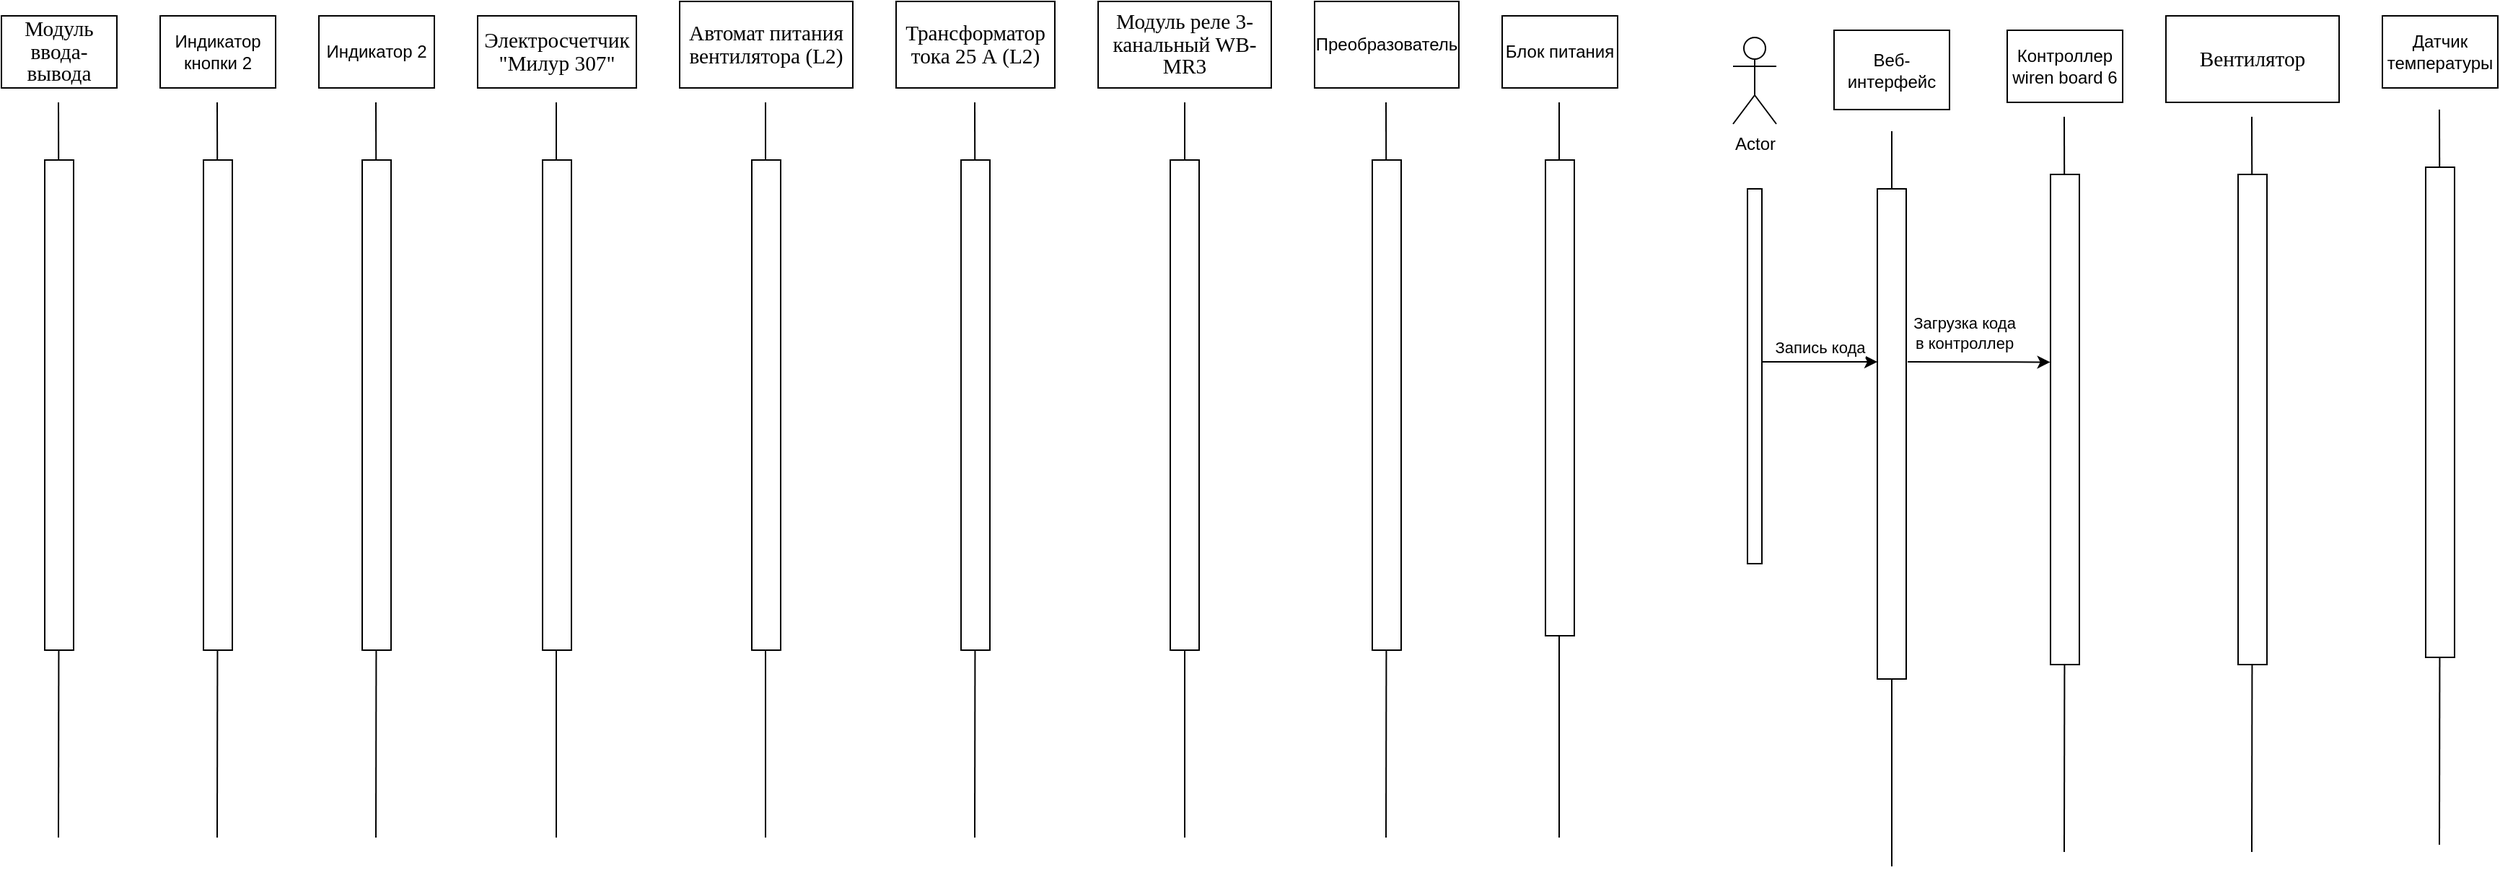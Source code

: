 <mxfile version="15.2.9" type="github">
  <diagram id="KK4vCECrZg8_5cVPXEZE" name="Page-1">
    <mxGraphModel dx="2839" dy="635" grid="1" gridSize="10" guides="1" tooltips="1" connect="1" arrows="1" fold="1" page="1" pageScale="1" pageWidth="1654" pageHeight="2336" math="0" shadow="0">
      <root>
        <mxCell id="0" />
        <mxCell id="1" parent="0" />
        <mxCell id="kdUZMOeOivJX-Wsksw9c-1" value="Actor" style="shape=umlActor;verticalLabelPosition=bottom;verticalAlign=top;html=1;outlineConnect=0;" vertex="1" parent="1">
          <mxGeometry x="-10" y="95" width="30" height="60" as="geometry" />
        </mxCell>
        <mxCell id="kdUZMOeOivJX-Wsksw9c-2" value="Датчик температуры" style="rounded=0;whiteSpace=wrap;html=1;" vertex="1" parent="1">
          <mxGeometry x="440" y="80" width="80" height="50" as="geometry" />
        </mxCell>
        <mxCell id="kdUZMOeOivJX-Wsksw9c-3" value="Преобразователь" style="rounded=0;whiteSpace=wrap;html=1;" vertex="1" parent="1">
          <mxGeometry x="-300" y="70" width="100" height="60" as="geometry" />
        </mxCell>
        <mxCell id="kdUZMOeOivJX-Wsksw9c-4" value="Блок питания" style="rounded=0;whiteSpace=wrap;html=1;" vertex="1" parent="1">
          <mxGeometry x="-170" y="80" width="80" height="50" as="geometry" />
        </mxCell>
        <mxCell id="kdUZMOeOivJX-Wsksw9c-5" value="Контроллер wiren board 6" style="rounded=0;whiteSpace=wrap;html=1;" vertex="1" parent="1">
          <mxGeometry x="180" y="90" width="80" height="50" as="geometry" />
        </mxCell>
        <mxCell id="kdUZMOeOivJX-Wsksw9c-6" value="&lt;span style=&quot;font-size: 11pt ; line-height: 107% ; font-family: &amp;#34;times new roman&amp;#34; , serif&quot;&gt;Модуль ввода-вывода&lt;/span&gt;" style="rounded=0;whiteSpace=wrap;html=1;" vertex="1" parent="1">
          <mxGeometry x="-1210" y="80" width="80" height="50" as="geometry" />
        </mxCell>
        <mxCell id="kdUZMOeOivJX-Wsksw9c-7" value="Индикатор кнопки 2" style="rounded=0;whiteSpace=wrap;html=1;" vertex="1" parent="1">
          <mxGeometry x="-1100" y="80" width="80" height="50" as="geometry" />
        </mxCell>
        <mxCell id="kdUZMOeOivJX-Wsksw9c-8" value="Индикатор 2" style="rounded=0;whiteSpace=wrap;html=1;" vertex="1" parent="1">
          <mxGeometry x="-990" y="80" width="80" height="50" as="geometry" />
        </mxCell>
        <mxCell id="kdUZMOeOivJX-Wsksw9c-9" value="&lt;span style=&quot;font-size: 11pt ; line-height: 107% ; font-family: &amp;#34;times new roman&amp;#34; , serif&quot;&gt;Электросчетчик &quot;Милур 307&quot;&lt;/span&gt;" style="rounded=0;whiteSpace=wrap;html=1;" vertex="1" parent="1">
          <mxGeometry x="-880" y="80" width="110" height="50" as="geometry" />
        </mxCell>
        <mxCell id="kdUZMOeOivJX-Wsksw9c-10" value="&lt;span style=&quot;font-size: 11pt ; line-height: 107% ; font-family: &amp;#34;times new roman&amp;#34; , serif&quot;&gt;Автомат питания вентилятора (L2)&lt;/span&gt;" style="rounded=0;whiteSpace=wrap;html=1;" vertex="1" parent="1">
          <mxGeometry x="-740" y="70" width="120" height="60" as="geometry" />
        </mxCell>
        <mxCell id="kdUZMOeOivJX-Wsksw9c-11" value="&lt;span style=&quot;font-size: 11pt ; line-height: 107% ; font-family: &amp;#34;times new roman&amp;#34; , serif&quot;&gt;Трансформатор тока 25 А (L2)&lt;/span&gt;" style="rounded=0;whiteSpace=wrap;html=1;" vertex="1" parent="1">
          <mxGeometry x="-590" y="70" width="110" height="60" as="geometry" />
        </mxCell>
        <mxCell id="kdUZMOeOivJX-Wsksw9c-12" value="&lt;span style=&quot;font-size: 11pt ; line-height: 107% ; font-family: &amp;#34;times new roman&amp;#34; , serif&quot;&gt;Модуль реле 3-канальный WB-MR3&lt;/span&gt;" style="rounded=0;whiteSpace=wrap;html=1;" vertex="1" parent="1">
          <mxGeometry x="-450" y="70" width="120" height="60" as="geometry" />
        </mxCell>
        <mxCell id="kdUZMOeOivJX-Wsksw9c-13" value="&lt;span style=&quot;font-size: 11pt ; line-height: 107% ; font-family: &amp;#34;times new roman&amp;#34; , serif&quot;&gt;Вентилятор&lt;/span&gt;" style="rounded=0;whiteSpace=wrap;html=1;" vertex="1" parent="1">
          <mxGeometry x="290" y="80" width="120" height="60" as="geometry" />
        </mxCell>
        <mxCell id="kdUZMOeOivJX-Wsksw9c-14" value="Веб-интерфейс" style="rounded=0;whiteSpace=wrap;html=1;" vertex="1" parent="1">
          <mxGeometry x="60" y="90" width="80" height="55" as="geometry" />
        </mxCell>
        <mxCell id="kdUZMOeOivJX-Wsksw9c-15" value="" style="rounded=0;whiteSpace=wrap;html=1;" vertex="1" parent="1">
          <mxGeometry y="200" width="10" height="260" as="geometry" />
        </mxCell>
        <mxCell id="kdUZMOeOivJX-Wsksw9c-16" value="" style="endArrow=none;html=1;" edge="1" parent="1">
          <mxGeometry width="50" height="50" relative="1" as="geometry">
            <mxPoint x="100" y="670" as="sourcePoint" />
            <mxPoint x="100" y="160" as="targetPoint" />
          </mxGeometry>
        </mxCell>
        <mxCell id="kdUZMOeOivJX-Wsksw9c-17" value="" style="endArrow=none;html=1;startArrow=none;" edge="1" parent="1" source="kdUZMOeOivJX-Wsksw9c-31">
          <mxGeometry width="50" height="50" relative="1" as="geometry">
            <mxPoint x="479.5" y="655" as="sourcePoint" />
            <mxPoint x="479.5" y="145" as="targetPoint" />
          </mxGeometry>
        </mxCell>
        <mxCell id="kdUZMOeOivJX-Wsksw9c-18" value="" style="endArrow=none;html=1;startArrow=none;" edge="1" parent="1" source="kdUZMOeOivJX-Wsksw9c-33">
          <mxGeometry width="50" height="50" relative="1" as="geometry">
            <mxPoint x="-250.5" y="650" as="sourcePoint" />
            <mxPoint x="-250.5" y="140" as="targetPoint" />
          </mxGeometry>
        </mxCell>
        <mxCell id="kdUZMOeOivJX-Wsksw9c-19" value="" style="endArrow=none;html=1;" edge="1" parent="1">
          <mxGeometry width="50" height="50" relative="1" as="geometry">
            <mxPoint x="-130.5" y="650" as="sourcePoint" />
            <mxPoint x="-130.5" y="140" as="targetPoint" />
          </mxGeometry>
        </mxCell>
        <mxCell id="kdUZMOeOivJX-Wsksw9c-20" value="" style="endArrow=none;html=1;startArrow=none;" edge="1" parent="1" source="kdUZMOeOivJX-Wsksw9c-36">
          <mxGeometry width="50" height="50" relative="1" as="geometry">
            <mxPoint x="219.5" y="660" as="sourcePoint" />
            <mxPoint x="219.5" y="150" as="targetPoint" />
          </mxGeometry>
        </mxCell>
        <mxCell id="kdUZMOeOivJX-Wsksw9c-21" value="" style="endArrow=none;html=1;startArrow=none;" edge="1" parent="1" source="kdUZMOeOivJX-Wsksw9c-38">
          <mxGeometry width="50" height="50" relative="1" as="geometry">
            <mxPoint x="-1170.5" y="650" as="sourcePoint" />
            <mxPoint x="-1170.5" y="140" as="targetPoint" />
          </mxGeometry>
        </mxCell>
        <mxCell id="kdUZMOeOivJX-Wsksw9c-22" value="" style="endArrow=none;html=1;startArrow=none;" edge="1" parent="1" source="kdUZMOeOivJX-Wsksw9c-40">
          <mxGeometry width="50" height="50" relative="1" as="geometry">
            <mxPoint x="-1060.5" y="650" as="sourcePoint" />
            <mxPoint x="-1060.5" y="140" as="targetPoint" />
          </mxGeometry>
        </mxCell>
        <mxCell id="kdUZMOeOivJX-Wsksw9c-23" value="" style="endArrow=none;html=1;startArrow=none;" edge="1" parent="1" source="kdUZMOeOivJX-Wsksw9c-42">
          <mxGeometry width="50" height="50" relative="1" as="geometry">
            <mxPoint x="-950.5" y="650" as="sourcePoint" />
            <mxPoint x="-950.5" y="140" as="targetPoint" />
          </mxGeometry>
        </mxCell>
        <mxCell id="kdUZMOeOivJX-Wsksw9c-24" value="" style="endArrow=none;html=1;" edge="1" parent="1">
          <mxGeometry width="50" height="50" relative="1" as="geometry">
            <mxPoint x="-825.5" y="650" as="sourcePoint" />
            <mxPoint x="-825.5" y="140" as="targetPoint" />
          </mxGeometry>
        </mxCell>
        <mxCell id="kdUZMOeOivJX-Wsksw9c-25" value="" style="endArrow=none;html=1;" edge="1" parent="1">
          <mxGeometry width="50" height="50" relative="1" as="geometry">
            <mxPoint x="-680.5" y="650" as="sourcePoint" />
            <mxPoint x="-680.5" y="140" as="targetPoint" />
          </mxGeometry>
        </mxCell>
        <mxCell id="kdUZMOeOivJX-Wsksw9c-26" value="" style="endArrow=none;html=1;startArrow=none;" edge="1" parent="1" source="kdUZMOeOivJX-Wsksw9c-46">
          <mxGeometry width="50" height="50" relative="1" as="geometry">
            <mxPoint x="-535.5" y="650" as="sourcePoint" />
            <mxPoint x="-535.5" y="140" as="targetPoint" />
          </mxGeometry>
        </mxCell>
        <mxCell id="kdUZMOeOivJX-Wsksw9c-27" value="" style="endArrow=none;html=1;" edge="1" parent="1">
          <mxGeometry width="50" height="50" relative="1" as="geometry">
            <mxPoint x="-390" y="650" as="sourcePoint" />
            <mxPoint x="-390" y="140" as="targetPoint" />
          </mxGeometry>
        </mxCell>
        <mxCell id="kdUZMOeOivJX-Wsksw9c-28" value="" style="endArrow=none;html=1;startArrow=none;" edge="1" parent="1" source="kdUZMOeOivJX-Wsksw9c-49">
          <mxGeometry width="50" height="50" relative="1" as="geometry">
            <mxPoint x="349.5" y="660" as="sourcePoint" />
            <mxPoint x="349.5" y="150" as="targetPoint" />
          </mxGeometry>
        </mxCell>
        <mxCell id="kdUZMOeOivJX-Wsksw9c-29" value="" style="rounded=0;whiteSpace=wrap;html=1;" vertex="1" parent="1">
          <mxGeometry x="90" y="200" width="20" height="340" as="geometry" />
        </mxCell>
        <mxCell id="kdUZMOeOivJX-Wsksw9c-31" value="" style="rounded=0;whiteSpace=wrap;html=1;" vertex="1" parent="1">
          <mxGeometry x="470" y="185" width="20" height="340" as="geometry" />
        </mxCell>
        <mxCell id="kdUZMOeOivJX-Wsksw9c-32" value="" style="endArrow=none;html=1;" edge="1" parent="1" target="kdUZMOeOivJX-Wsksw9c-31">
          <mxGeometry width="50" height="50" relative="1" as="geometry">
            <mxPoint x="479.5" y="655" as="sourcePoint" />
            <mxPoint x="479.5" y="145" as="targetPoint" />
          </mxGeometry>
        </mxCell>
        <mxCell id="kdUZMOeOivJX-Wsksw9c-33" value="" style="rounded=0;whiteSpace=wrap;html=1;" vertex="1" parent="1">
          <mxGeometry x="-260" y="180" width="20" height="340" as="geometry" />
        </mxCell>
        <mxCell id="kdUZMOeOivJX-Wsksw9c-34" value="" style="endArrow=none;html=1;" edge="1" parent="1" target="kdUZMOeOivJX-Wsksw9c-33">
          <mxGeometry width="50" height="50" relative="1" as="geometry">
            <mxPoint x="-250.5" y="650" as="sourcePoint" />
            <mxPoint x="-250.5" y="140" as="targetPoint" />
          </mxGeometry>
        </mxCell>
        <mxCell id="kdUZMOeOivJX-Wsksw9c-35" value="" style="rounded=0;whiteSpace=wrap;html=1;" vertex="1" parent="1">
          <mxGeometry x="-140" y="180" width="20" height="330" as="geometry" />
        </mxCell>
        <mxCell id="kdUZMOeOivJX-Wsksw9c-36" value="" style="rounded=0;whiteSpace=wrap;html=1;" vertex="1" parent="1">
          <mxGeometry x="210" y="190" width="20" height="340" as="geometry" />
        </mxCell>
        <mxCell id="kdUZMOeOivJX-Wsksw9c-37" value="" style="endArrow=none;html=1;" edge="1" parent="1" target="kdUZMOeOivJX-Wsksw9c-36">
          <mxGeometry width="50" height="50" relative="1" as="geometry">
            <mxPoint x="219.5" y="660" as="sourcePoint" />
            <mxPoint x="219.5" y="150" as="targetPoint" />
          </mxGeometry>
        </mxCell>
        <mxCell id="kdUZMOeOivJX-Wsksw9c-38" value="" style="rounded=0;whiteSpace=wrap;html=1;" vertex="1" parent="1">
          <mxGeometry x="-1180" y="180" width="20" height="340" as="geometry" />
        </mxCell>
        <mxCell id="kdUZMOeOivJX-Wsksw9c-39" value="" style="endArrow=none;html=1;" edge="1" parent="1" target="kdUZMOeOivJX-Wsksw9c-38">
          <mxGeometry width="50" height="50" relative="1" as="geometry">
            <mxPoint x="-1170.5" y="650" as="sourcePoint" />
            <mxPoint x="-1170.5" y="140" as="targetPoint" />
          </mxGeometry>
        </mxCell>
        <mxCell id="kdUZMOeOivJX-Wsksw9c-40" value="" style="rounded=0;whiteSpace=wrap;html=1;" vertex="1" parent="1">
          <mxGeometry x="-1070" y="180" width="20" height="340" as="geometry" />
        </mxCell>
        <mxCell id="kdUZMOeOivJX-Wsksw9c-41" value="" style="endArrow=none;html=1;" edge="1" parent="1" target="kdUZMOeOivJX-Wsksw9c-40">
          <mxGeometry width="50" height="50" relative="1" as="geometry">
            <mxPoint x="-1060.5" y="650" as="sourcePoint" />
            <mxPoint x="-1060.5" y="140" as="targetPoint" />
          </mxGeometry>
        </mxCell>
        <mxCell id="kdUZMOeOivJX-Wsksw9c-42" value="" style="rounded=0;whiteSpace=wrap;html=1;" vertex="1" parent="1">
          <mxGeometry x="-960" y="180" width="20" height="340" as="geometry" />
        </mxCell>
        <mxCell id="kdUZMOeOivJX-Wsksw9c-43" value="" style="endArrow=none;html=1;" edge="1" parent="1" target="kdUZMOeOivJX-Wsksw9c-42">
          <mxGeometry width="50" height="50" relative="1" as="geometry">
            <mxPoint x="-950.5" y="650" as="sourcePoint" />
            <mxPoint x="-950.5" y="140" as="targetPoint" />
          </mxGeometry>
        </mxCell>
        <mxCell id="kdUZMOeOivJX-Wsksw9c-44" value="" style="rounded=0;whiteSpace=wrap;html=1;" vertex="1" parent="1">
          <mxGeometry x="-835" y="180" width="20" height="340" as="geometry" />
        </mxCell>
        <mxCell id="kdUZMOeOivJX-Wsksw9c-45" value="" style="rounded=0;whiteSpace=wrap;html=1;" vertex="1" parent="1">
          <mxGeometry x="-690" y="180" width="20" height="340" as="geometry" />
        </mxCell>
        <mxCell id="kdUZMOeOivJX-Wsksw9c-46" value="" style="rounded=0;whiteSpace=wrap;html=1;" vertex="1" parent="1">
          <mxGeometry x="-545" y="180" width="20" height="340" as="geometry" />
        </mxCell>
        <mxCell id="kdUZMOeOivJX-Wsksw9c-47" value="" style="endArrow=none;html=1;" edge="1" parent="1" target="kdUZMOeOivJX-Wsksw9c-46">
          <mxGeometry width="50" height="50" relative="1" as="geometry">
            <mxPoint x="-535.5" y="650" as="sourcePoint" />
            <mxPoint x="-535.5" y="140" as="targetPoint" />
          </mxGeometry>
        </mxCell>
        <mxCell id="kdUZMOeOivJX-Wsksw9c-48" value="" style="rounded=0;whiteSpace=wrap;html=1;" vertex="1" parent="1">
          <mxGeometry x="-400" y="180" width="20" height="340" as="geometry" />
        </mxCell>
        <mxCell id="kdUZMOeOivJX-Wsksw9c-49" value="" style="rounded=0;whiteSpace=wrap;html=1;" vertex="1" parent="1">
          <mxGeometry x="340" y="190" width="20" height="340" as="geometry" />
        </mxCell>
        <mxCell id="kdUZMOeOivJX-Wsksw9c-50" value="" style="endArrow=none;html=1;" edge="1" parent="1" target="kdUZMOeOivJX-Wsksw9c-49">
          <mxGeometry width="50" height="50" relative="1" as="geometry">
            <mxPoint x="349.5" y="660" as="sourcePoint" />
            <mxPoint x="349.5" y="150" as="targetPoint" />
          </mxGeometry>
        </mxCell>
        <mxCell id="kdUZMOeOivJX-Wsksw9c-51" value="" style="endArrow=classic;html=1;" edge="1" parent="1">
          <mxGeometry width="50" height="50" relative="1" as="geometry">
            <mxPoint x="10" y="320" as="sourcePoint" />
            <mxPoint x="90" y="320" as="targetPoint" />
          </mxGeometry>
        </mxCell>
        <mxCell id="kdUZMOeOivJX-Wsksw9c-52" value="Запись кода" style="edgeLabel;html=1;align=center;verticalAlign=middle;resizable=0;points=[];" vertex="1" connectable="0" parent="kdUZMOeOivJX-Wsksw9c-51">
          <mxGeometry x="-0.425" y="-2" relative="1" as="geometry">
            <mxPoint x="17" y="-12" as="offset" />
          </mxGeometry>
        </mxCell>
        <mxCell id="kdUZMOeOivJX-Wsksw9c-55" value="" style="endArrow=classic;html=1;exitX=1.05;exitY=0.353;exitDx=0;exitDy=0;exitPerimeter=0;entryX=-0.009;entryY=0.383;entryDx=0;entryDy=0;entryPerimeter=0;" edge="1" parent="1" source="kdUZMOeOivJX-Wsksw9c-29" target="kdUZMOeOivJX-Wsksw9c-36">
          <mxGeometry width="50" height="50" relative="1" as="geometry">
            <mxPoint x="120" y="320" as="sourcePoint" />
            <mxPoint x="209" y="321" as="targetPoint" />
          </mxGeometry>
        </mxCell>
        <mxCell id="kdUZMOeOivJX-Wsksw9c-56" value="Загрузка кода &lt;br&gt;в контроллер" style="edgeLabel;html=1;align=center;verticalAlign=middle;resizable=0;points=[];" vertex="1" connectable="0" parent="kdUZMOeOivJX-Wsksw9c-55">
          <mxGeometry x="-0.493" y="-2" relative="1" as="geometry">
            <mxPoint x="14" y="-22" as="offset" />
          </mxGeometry>
        </mxCell>
      </root>
    </mxGraphModel>
  </diagram>
</mxfile>
